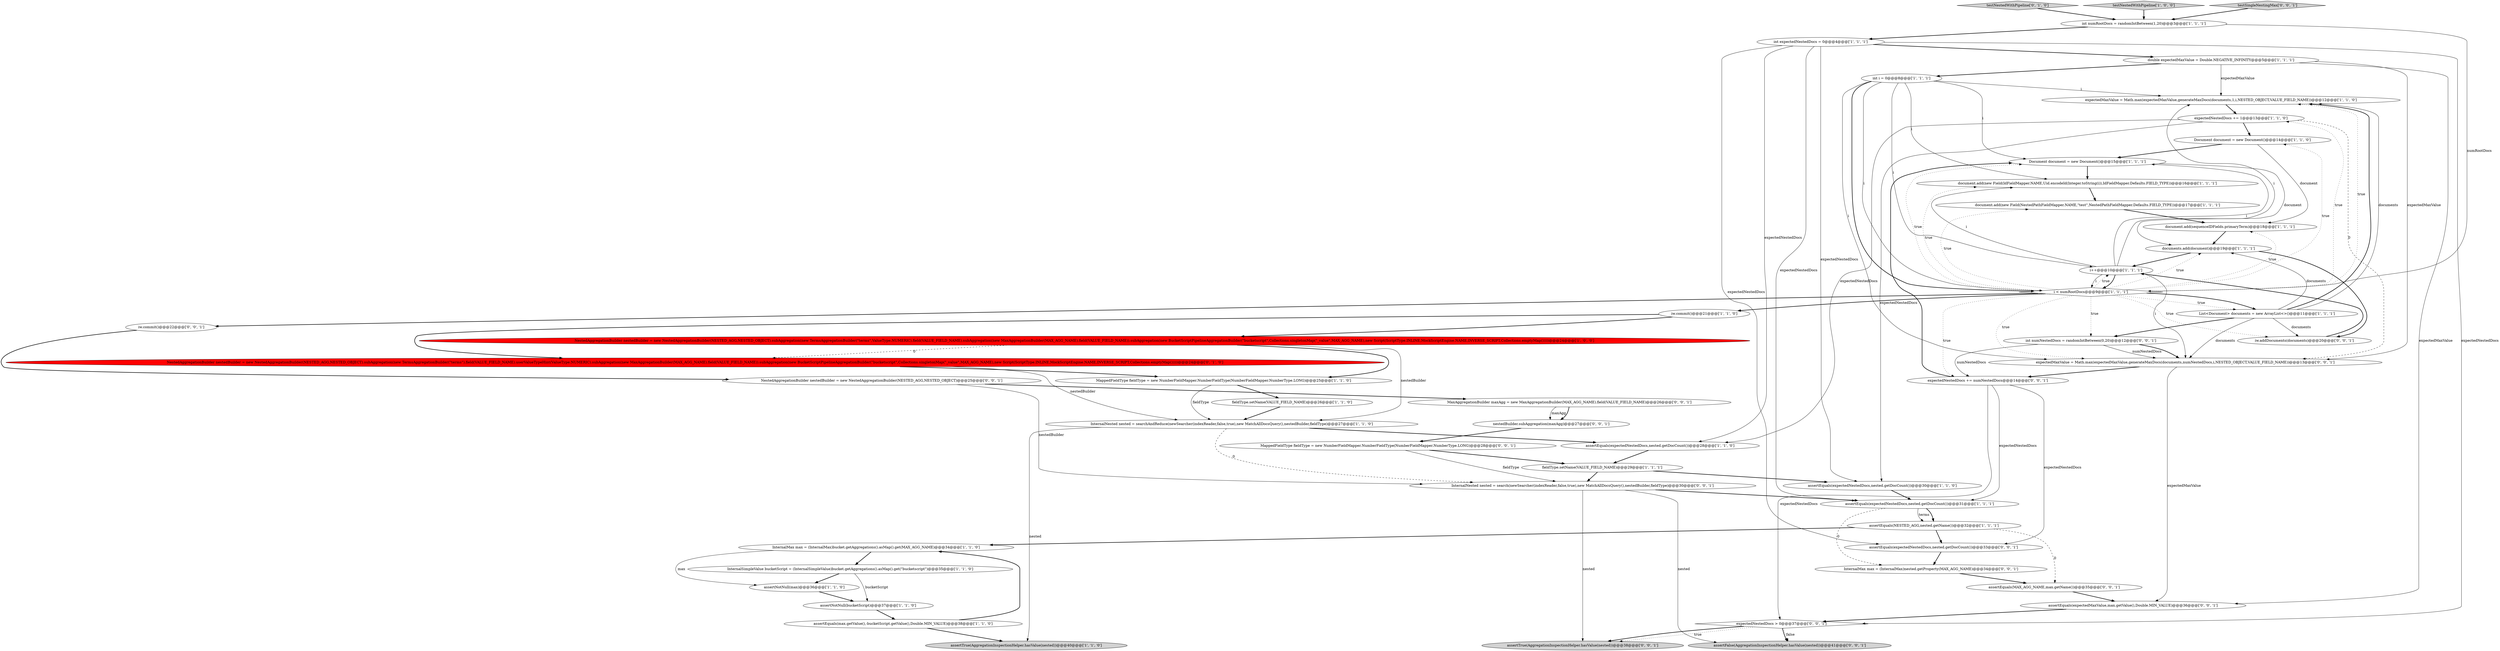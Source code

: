 digraph {
6 [style = filled, label = "expectedMaxValue = Math.max(expectedMaxValue,generateMaxDocs(documents,1,i,NESTED_OBJECT,VALUE_FIELD_NAME))@@@12@@@['1', '1', '0']", fillcolor = white, shape = ellipse image = "AAA0AAABBB1BBB"];
49 [style = filled, label = "iw.commit()@@@22@@@['0', '0', '1']", fillcolor = white, shape = ellipse image = "AAA0AAABBB3BBB"];
13 [style = filled, label = "assertEquals(expectedNestedDocs,nested.getDocCount())@@@28@@@['1', '1', '0']", fillcolor = white, shape = ellipse image = "AAA0AAABBB1BBB"];
26 [style = filled, label = "assertNotNull(bucketScript)@@@37@@@['1', '1', '0']", fillcolor = white, shape = ellipse image = "AAA0AAABBB1BBB"];
31 [style = filled, label = "InternalNested nested = searchAndReduce(newSearcher(indexReader,false,true),new MatchAllDocsQuery(),nestedBuilder,fieldType)@@@27@@@['1', '1', '0']", fillcolor = white, shape = ellipse image = "AAA0AAABBB1BBB"];
33 [style = filled, label = "testNestedWithPipeline['0', '1', '0']", fillcolor = lightgray, shape = diamond image = "AAA0AAABBB2BBB"];
45 [style = filled, label = "expectedNestedDocs += numNestedDocs@@@14@@@['0', '0', '1']", fillcolor = white, shape = ellipse image = "AAA0AAABBB3BBB"];
21 [style = filled, label = "Document document = new Document()@@@14@@@['1', '1', '0']", fillcolor = white, shape = ellipse image = "AAA0AAABBB1BBB"];
18 [style = filled, label = "Document document = new Document()@@@15@@@['1', '1', '1']", fillcolor = white, shape = ellipse image = "AAA0AAABBB1BBB"];
11 [style = filled, label = "testNestedWithPipeline['1', '0', '0']", fillcolor = lightgray, shape = diamond image = "AAA0AAABBB1BBB"];
28 [style = filled, label = "NestedAggregationBuilder nestedBuilder = new NestedAggregationBuilder(NESTED_AGG,NESTED_OBJECT).subAggregation(new TermsAggregationBuilder(\"terms\",ValueType.NUMERIC).field(VALUE_FIELD_NAME).subAggregation(new MaxAggregationBuilder(MAX_AGG_NAME).field(VALUE_FIELD_NAME)).subAggregation(new BucketScriptPipelineAggregationBuilder(\"bucketscript\",Collections.singletonMap(\"_value\",MAX_AGG_NAME),new Script(ScriptType.INLINE,MockScriptEngine.NAME,INVERSE_SCRIPT,Collections.emptyMap()))))@@@24@@@['1', '0', '0']", fillcolor = red, shape = ellipse image = "AAA1AAABBB1BBB"];
40 [style = filled, label = "InternalNested nested = search(newSearcher(indexReader,false,true),new MatchAllDocsQuery(),nestedBuilder,fieldType)@@@30@@@['0', '0', '1']", fillcolor = white, shape = ellipse image = "AAA0AAABBB3BBB"];
41 [style = filled, label = "nestedBuilder.subAggregation(maxAgg)@@@27@@@['0', '0', '1']", fillcolor = white, shape = ellipse image = "AAA0AAABBB3BBB"];
4 [style = filled, label = "MappedFieldType fieldType = new NumberFieldMapper.NumberFieldType(NumberFieldMapper.NumberType.LONG)@@@25@@@['1', '1', '0']", fillcolor = white, shape = ellipse image = "AAA0AAABBB1BBB"];
8 [style = filled, label = "assertEquals(NESTED_AGG,nested.getName())@@@32@@@['1', '1', '1']", fillcolor = white, shape = ellipse image = "AAA0AAABBB1BBB"];
5 [style = filled, label = "assertEquals(expectedNestedDocs,nested.getDocCount())@@@30@@@['1', '1', '0']", fillcolor = white, shape = ellipse image = "AAA0AAABBB1BBB"];
51 [style = filled, label = "assertTrue(AggregationInspectionHelper.hasValue(nested))@@@38@@@['0', '0', '1']", fillcolor = lightgray, shape = ellipse image = "AAA0AAABBB3BBB"];
3 [style = filled, label = "i < numRootDocs@@@9@@@['1', '1', '1']", fillcolor = white, shape = diamond image = "AAA0AAABBB1BBB"];
50 [style = filled, label = "expectedNestedDocs > 0@@@37@@@['0', '0', '1']", fillcolor = white, shape = diamond image = "AAA0AAABBB3BBB"];
17 [style = filled, label = "document.add(new Field(NestedPathFieldMapper.NAME,\"test\",NestedPathFieldMapper.Defaults.FIELD_TYPE))@@@17@@@['1', '1', '1']", fillcolor = white, shape = ellipse image = "AAA0AAABBB1BBB"];
14 [style = filled, label = "InternalMax max = (InternalMax)bucket.getAggregations().asMap().get(MAX_AGG_NAME)@@@34@@@['1', '1', '0']", fillcolor = white, shape = ellipse image = "AAA0AAABBB1BBB"];
19 [style = filled, label = "int expectedNestedDocs = 0@@@4@@@['1', '1', '1']", fillcolor = white, shape = ellipse image = "AAA0AAABBB1BBB"];
42 [style = filled, label = "int numNestedDocs = randomIntBetween(0,20)@@@12@@@['0', '0', '1']", fillcolor = white, shape = ellipse image = "AAA0AAABBB3BBB"];
44 [style = filled, label = "MaxAggregationBuilder maxAgg = new MaxAggregationBuilder(MAX_AGG_NAME).field(VALUE_FIELD_NAME)@@@26@@@['0', '0', '1']", fillcolor = white, shape = ellipse image = "AAA0AAABBB3BBB"];
37 [style = filled, label = "assertEquals(expectedNestedDocs,nested.getDocCount())@@@33@@@['0', '0', '1']", fillcolor = white, shape = ellipse image = "AAA0AAABBB3BBB"];
48 [style = filled, label = "assertFalse(AggregationInspectionHelper.hasValue(nested))@@@41@@@['0', '0', '1']", fillcolor = lightgray, shape = ellipse image = "AAA0AAABBB3BBB"];
22 [style = filled, label = "i++@@@10@@@['1', '1', '1']", fillcolor = white, shape = ellipse image = "AAA0AAABBB1BBB"];
20 [style = filled, label = "assertNotNull(max)@@@36@@@['1', '1', '0']", fillcolor = white, shape = ellipse image = "AAA0AAABBB1BBB"];
27 [style = filled, label = "int i = 0@@@8@@@['1', '1', '1']", fillcolor = white, shape = ellipse image = "AAA0AAABBB1BBB"];
43 [style = filled, label = "testSingleNestingMax['0', '0', '1']", fillcolor = lightgray, shape = diamond image = "AAA0AAABBB3BBB"];
15 [style = filled, label = "document.add(new Field(IdFieldMapper.NAME,Uid.encodeId(Integer.toString(i)),IdFieldMapper.Defaults.FIELD_TYPE))@@@16@@@['1', '1', '1']", fillcolor = white, shape = ellipse image = "AAA0AAABBB1BBB"];
25 [style = filled, label = "iw.commit()@@@21@@@['1', '1', '0']", fillcolor = white, shape = ellipse image = "AAA0AAABBB1BBB"];
29 [style = filled, label = "expectedNestedDocs += 1@@@13@@@['1', '1', '0']", fillcolor = white, shape = ellipse image = "AAA0AAABBB1BBB"];
0 [style = filled, label = "fieldType.setName(VALUE_FIELD_NAME)@@@29@@@['1', '1', '1']", fillcolor = white, shape = ellipse image = "AAA0AAABBB1BBB"];
35 [style = filled, label = "MappedFieldType fieldType = new NumberFieldMapper.NumberFieldType(NumberFieldMapper.NumberType.LONG)@@@28@@@['0', '0', '1']", fillcolor = white, shape = ellipse image = "AAA0AAABBB3BBB"];
47 [style = filled, label = "InternalMax max = (InternalMax)nested.getProperty(MAX_AGG_NAME)@@@34@@@['0', '0', '1']", fillcolor = white, shape = ellipse image = "AAA0AAABBB3BBB"];
34 [style = filled, label = "expectedMaxValue = Math.max(expectedMaxValue,generateMaxDocs(documents,numNestedDocs,i,NESTED_OBJECT,VALUE_FIELD_NAME))@@@13@@@['0', '0', '1']", fillcolor = white, shape = ellipse image = "AAA0AAABBB3BBB"];
24 [style = filled, label = "double expectedMaxValue = Double.NEGATIVE_INFINITY@@@5@@@['1', '1', '1']", fillcolor = white, shape = ellipse image = "AAA0AAABBB1BBB"];
38 [style = filled, label = "NestedAggregationBuilder nestedBuilder = new NestedAggregationBuilder(NESTED_AGG,NESTED_OBJECT)@@@25@@@['0', '0', '1']", fillcolor = white, shape = ellipse image = "AAA0AAABBB3BBB"];
36 [style = filled, label = "assertEquals(expectedMaxValue,max.getValue(),Double.MIN_VALUE)@@@36@@@['0', '0', '1']", fillcolor = white, shape = ellipse image = "AAA0AAABBB3BBB"];
16 [style = filled, label = "documents.add(document)@@@19@@@['1', '1', '1']", fillcolor = white, shape = ellipse image = "AAA0AAABBB1BBB"];
1 [style = filled, label = "InternalSimpleValue bucketScript = (InternalSimpleValue)bucket.getAggregations().asMap().get(\"bucketscript\")@@@35@@@['1', '1', '0']", fillcolor = white, shape = ellipse image = "AAA0AAABBB1BBB"];
9 [style = filled, label = "assertTrue(AggregationInspectionHelper.hasValue(nested))@@@40@@@['1', '1', '0']", fillcolor = lightgray, shape = ellipse image = "AAA0AAABBB1BBB"];
2 [style = filled, label = "List<Document> documents = new ArrayList<>()@@@11@@@['1', '1', '1']", fillcolor = white, shape = ellipse image = "AAA0AAABBB1BBB"];
23 [style = filled, label = "document.add(sequenceIDFields.primaryTerm)@@@18@@@['1', '1', '1']", fillcolor = white, shape = ellipse image = "AAA0AAABBB1BBB"];
7 [style = filled, label = "assertEquals(expectedNestedDocs,nested.getDocCount())@@@31@@@['1', '1', '1']", fillcolor = white, shape = ellipse image = "AAA0AAABBB1BBB"];
46 [style = filled, label = "assertEquals(MAX_AGG_NAME,max.getName())@@@35@@@['0', '0', '1']", fillcolor = white, shape = ellipse image = "AAA0AAABBB3BBB"];
10 [style = filled, label = "fieldType.setName(VALUE_FIELD_NAME)@@@26@@@['1', '1', '0']", fillcolor = white, shape = ellipse image = "AAA0AAABBB1BBB"];
39 [style = filled, label = "iw.addDocuments(documents)@@@20@@@['0', '0', '1']", fillcolor = white, shape = ellipse image = "AAA0AAABBB3BBB"];
30 [style = filled, label = "int numRootDocs = randomIntBetween(1,20)@@@3@@@['1', '1', '1']", fillcolor = white, shape = ellipse image = "AAA0AAABBB1BBB"];
32 [style = filled, label = "NestedAggregationBuilder nestedBuilder = new NestedAggregationBuilder(NESTED_AGG,NESTED_OBJECT).subAggregation(new TermsAggregationBuilder(\"terms\").field(VALUE_FIELD_NAME).userValueTypeHint(ValueType.NUMERIC).subAggregation(new MaxAggregationBuilder(MAX_AGG_NAME).field(VALUE_FIELD_NAME)).subAggregation(new BucketScriptPipelineAggregationBuilder(\"bucketscript\",Collections.singletonMap(\"_value\",MAX_AGG_NAME),new Script(ScriptType.INLINE,MockScriptEngine.NAME,INVERSE_SCRIPT,Collections.emptyMap()))))@@@24@@@['0', '1', '0']", fillcolor = red, shape = ellipse image = "AAA1AAABBB2BBB"];
12 [style = filled, label = "assertEquals(max.getValue(),-bucketScript.getValue(),Double.MIN_VALUE)@@@38@@@['1', '1', '0']", fillcolor = white, shape = ellipse image = "AAA0AAABBB1BBB"];
38->44 [style = bold, label=""];
45->37 [style = solid, label="expectedNestedDocs"];
2->6 [style = bold, label=""];
20->26 [style = bold, label=""];
1->20 [style = bold, label=""];
31->40 [style = dashed, label="0"];
3->6 [style = dotted, label="true"];
7->8 [style = bold, label=""];
12->9 [style = bold, label=""];
40->51 [style = solid, label="nested"];
21->18 [style = bold, label=""];
3->34 [style = dotted, label="true"];
6->29 [style = bold, label=""];
24->6 [style = solid, label="expectedMaxValue"];
19->24 [style = bold, label=""];
15->17 [style = bold, label=""];
26->12 [style = bold, label=""];
7->8 [style = solid, label="terms"];
38->40 [style = solid, label="nestedBuilder"];
44->41 [style = solid, label="maxAgg"];
22->15 [style = solid, label="i"];
40->48 [style = solid, label="nested"];
22->3 [style = solid, label="i"];
0->40 [style = bold, label=""];
32->4 [style = bold, label=""];
35->40 [style = solid, label="fieldType"];
42->45 [style = solid, label="numNestedDocs"];
24->27 [style = bold, label=""];
29->5 [style = solid, label="expectedNestedDocs"];
3->42 [style = dotted, label="true"];
25->28 [style = bold, label=""];
1->26 [style = solid, label="bucketScript"];
10->31 [style = bold, label=""];
3->29 [style = dotted, label="true"];
24->36 [style = solid, label="expectedMaxValue"];
18->15 [style = bold, label=""];
45->7 [style = solid, label="expectedNestedDocs"];
50->51 [style = dotted, label="true"];
46->36 [style = bold, label=""];
49->38 [style = bold, label=""];
31->9 [style = solid, label="nested"];
22->18 [style = solid, label="i"];
8->46 [style = dashed, label="0"];
39->22 [style = bold, label=""];
30->19 [style = bold, label=""];
35->0 [style = bold, label=""];
45->50 [style = solid, label="expectedNestedDocs"];
3->2 [style = bold, label=""];
3->18 [style = dotted, label="true"];
19->5 [style = solid, label="expectedNestedDocs"];
12->14 [style = bold, label=""];
44->41 [style = bold, label=""];
33->30 [style = bold, label=""];
5->7 [style = bold, label=""];
16->39 [style = bold, label=""];
19->37 [style = solid, label="expectedNestedDocs"];
3->17 [style = dotted, label="true"];
36->50 [style = bold, label=""];
28->31 [style = solid, label="nestedBuilder"];
2->6 [style = solid, label="documents"];
27->34 [style = solid, label="i"];
11->30 [style = bold, label=""];
30->3 [style = solid, label="numRootDocs"];
13->0 [style = bold, label=""];
37->47 [style = bold, label=""];
34->36 [style = solid, label="expectedMaxValue"];
3->23 [style = dotted, label="true"];
4->10 [style = bold, label=""];
19->7 [style = solid, label="expectedNestedDocs"];
24->34 [style = solid, label="expectedMaxValue"];
29->34 [style = dashed, label="0"];
50->48 [style = dotted, label="false"];
27->22 [style = solid, label="i"];
31->13 [style = bold, label=""];
22->6 [style = solid, label="i"];
27->18 [style = solid, label="i"];
8->14 [style = bold, label=""];
27->15 [style = solid, label="i"];
42->34 [style = solid, label="numNestedDocs"];
50->48 [style = bold, label=""];
17->23 [style = bold, label=""];
29->21 [style = bold, label=""];
19->13 [style = solid, label="expectedNestedDocs"];
14->20 [style = solid, label="max"];
2->39 [style = solid, label="documents"];
3->21 [style = dotted, label="true"];
4->31 [style = solid, label="fieldType"];
3->15 [style = dotted, label="true"];
8->37 [style = bold, label=""];
28->32 [style = dashed, label="0"];
0->5 [style = bold, label=""];
45->18 [style = bold, label=""];
7->47 [style = dashed, label="0"];
41->35 [style = bold, label=""];
42->34 [style = bold, label=""];
23->16 [style = bold, label=""];
29->13 [style = solid, label="expectedNestedDocs"];
27->6 [style = solid, label="i"];
3->25 [style = bold, label=""];
32->31 [style = solid, label="nestedBuilder"];
3->2 [style = dotted, label="true"];
34->45 [style = bold, label=""];
27->3 [style = bold, label=""];
25->32 [style = bold, label=""];
47->46 [style = bold, label=""];
22->34 [style = solid, label="i"];
21->23 [style = solid, label="document"];
16->22 [style = bold, label=""];
2->34 [style = solid, label="documents"];
43->30 [style = bold, label=""];
14->1 [style = bold, label=""];
2->16 [style = solid, label="documents"];
22->3 [style = bold, label=""];
40->7 [style = bold, label=""];
3->39 [style = dotted, label="true"];
50->51 [style = bold, label=""];
3->45 [style = dotted, label="true"];
3->22 [style = dotted, label="true"];
19->50 [style = solid, label="expectedNestedDocs"];
3->49 [style = bold, label=""];
2->42 [style = bold, label=""];
27->3 [style = solid, label="i"];
3->16 [style = dotted, label="true"];
18->16 [style = solid, label="document"];
28->4 [style = bold, label=""];
}
